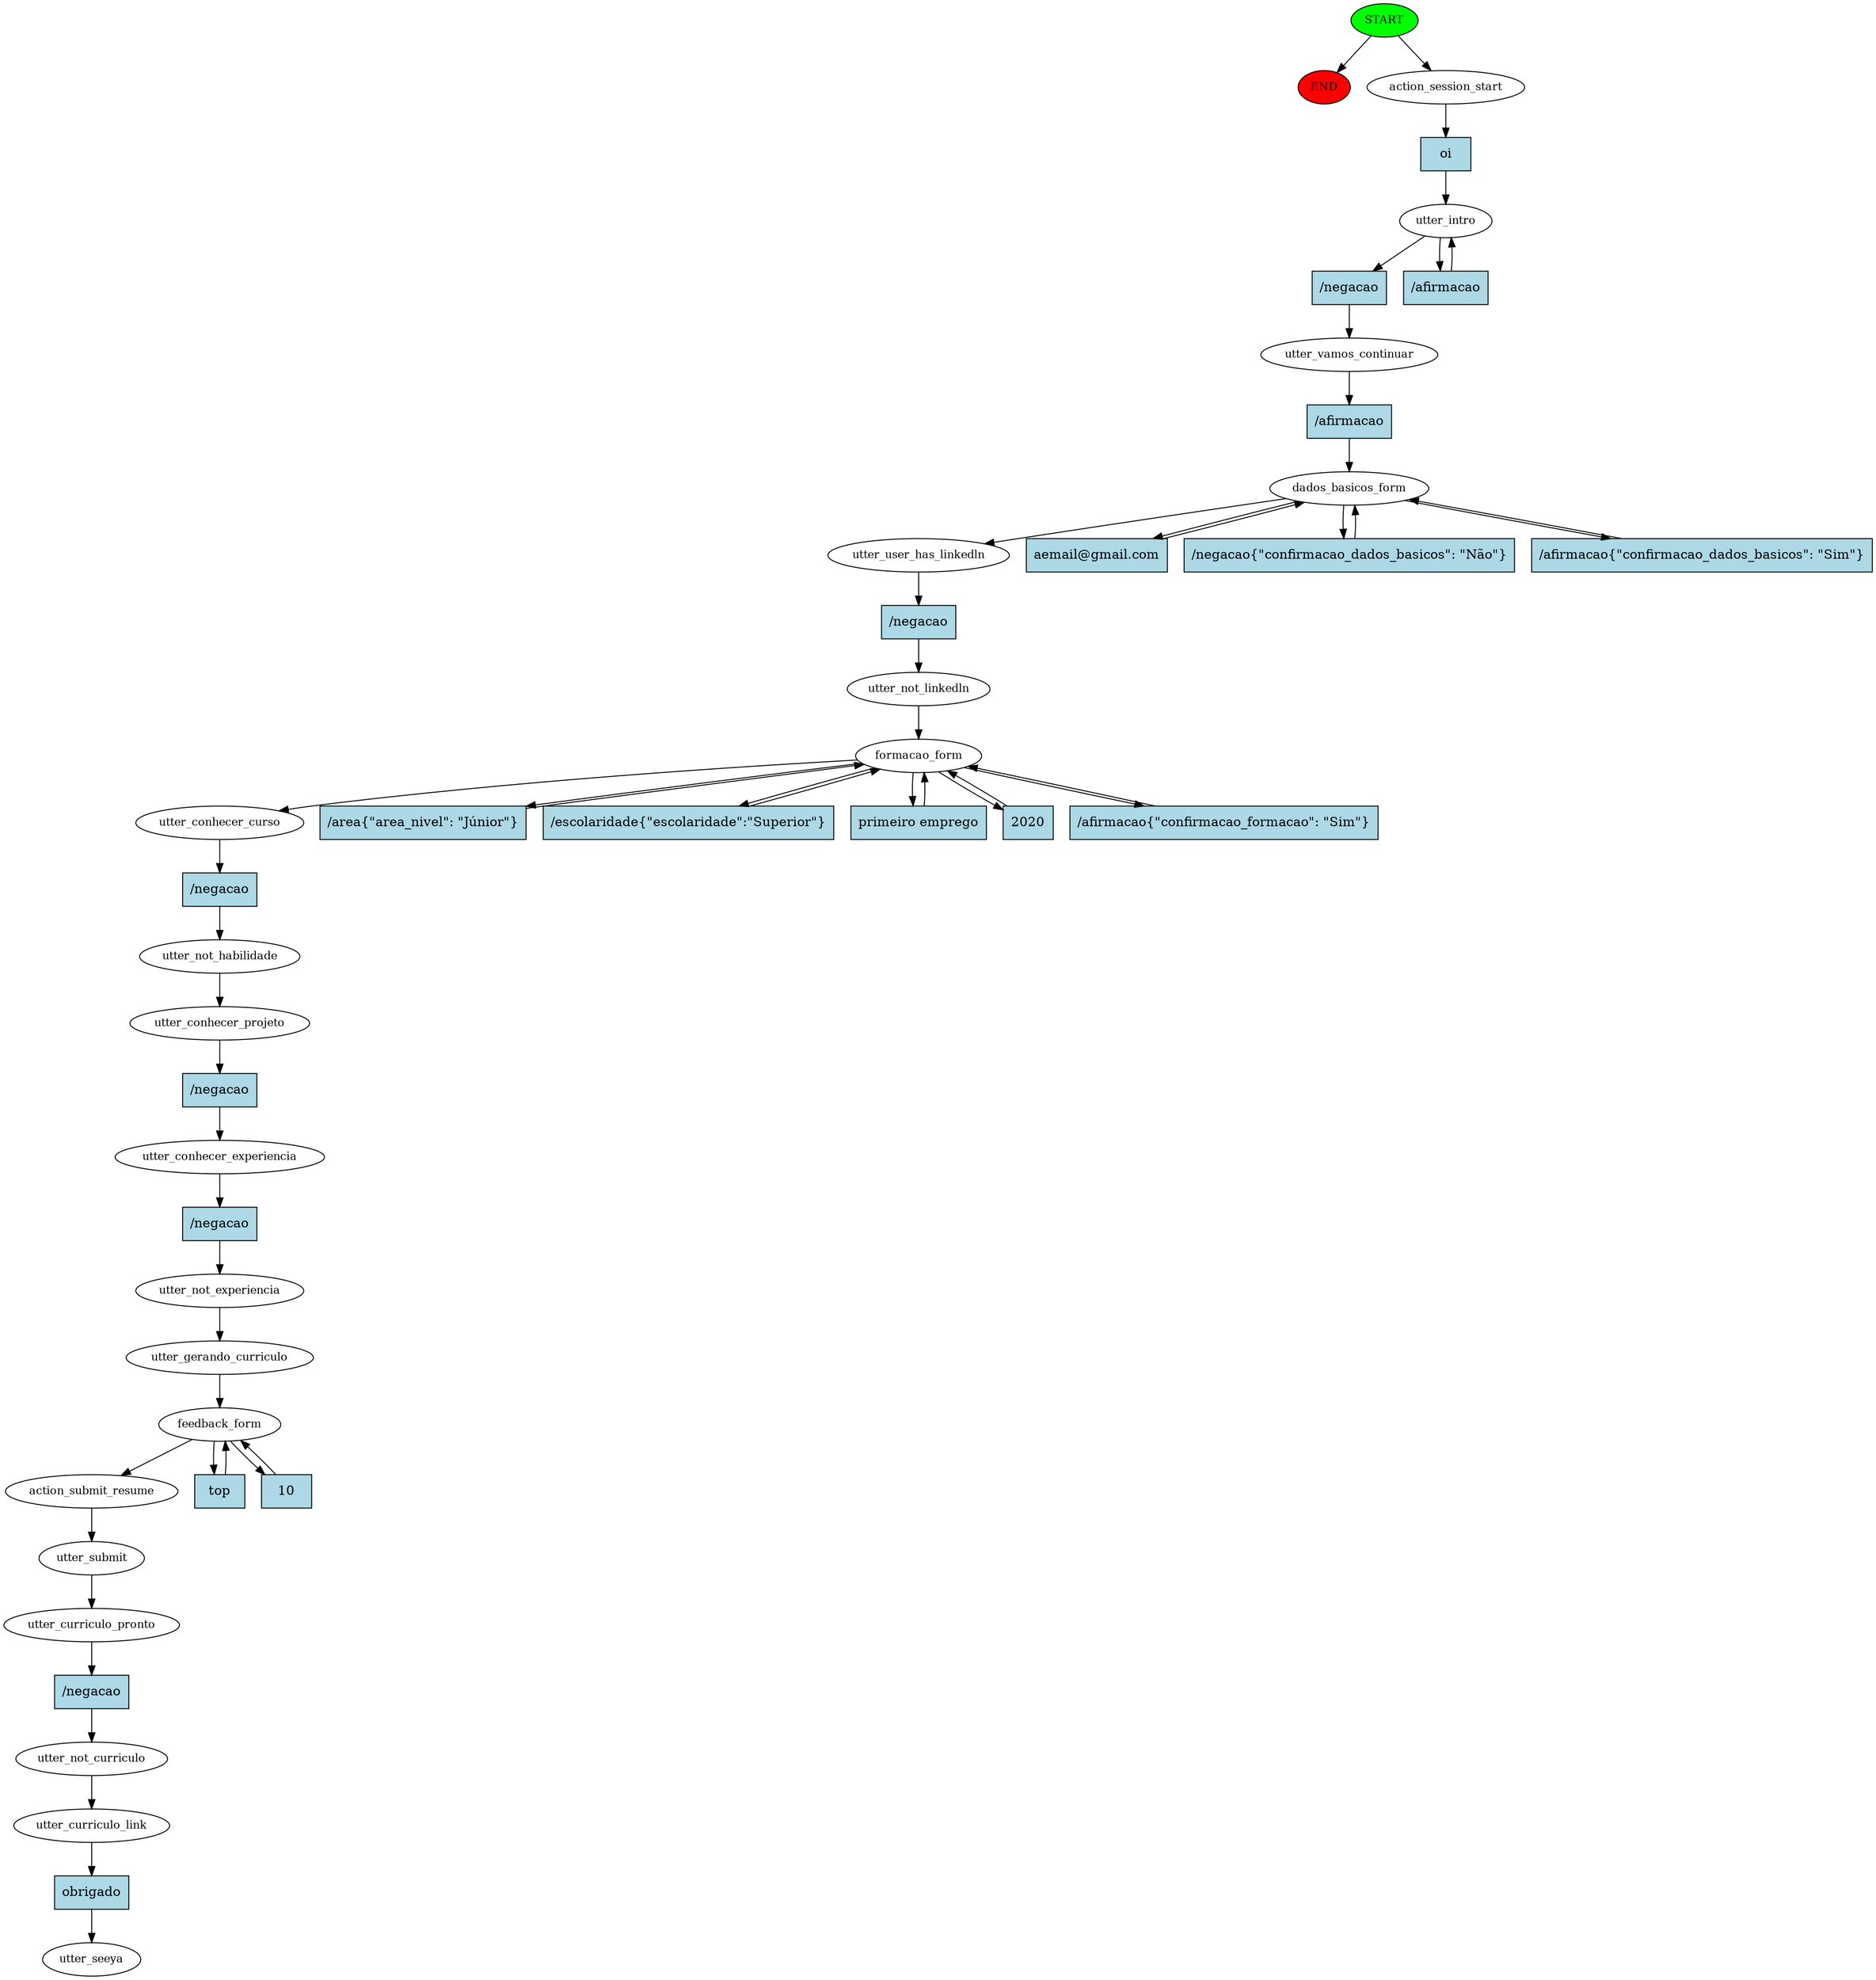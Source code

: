 digraph  {
0 [class="start active", fillcolor=green, fontsize=12, label=START, style=filled];
"-1" [class=end, fillcolor=red, fontsize=12, label=END, style=filled];
1 [class=active, fontsize=12, label=action_session_start];
2 [class=active, fontsize=12, label=utter_intro];
4 [class=active, fontsize=12, label=utter_vamos_continuar];
5 [class=active, fontsize=12, label=dados_basicos_form];
18 [class=active, fontsize=12, label=utter_user_has_linkedln];
19 [class=active, fontsize=12, label=utter_not_linkedln];
20 [class=active, fontsize=12, label=formacao_form];
29 [class=active, fontsize=12, label=utter_conhecer_curso];
30 [class=active, fontsize=12, label=utter_not_habilidade];
31 [class=active, fontsize=12, label=utter_conhecer_projeto];
32 [class=active, fontsize=12, label=utter_conhecer_experiencia];
33 [class=active, fontsize=12, label=utter_not_experiencia];
34 [class=active, fontsize=12, label=utter_gerando_curriculo];
35 [class=active, fontsize=12, label=feedback_form];
38 [class=active, fontsize=12, label=action_submit_resume];
39 [class=active, fontsize=12, label=utter_submit];
40 [class=active, fontsize=12, label=utter_curriculo_pronto];
41 [class=active, fontsize=12, label=utter_not_curriculo];
42 [class=active, fontsize=12, label=utter_curriculo_link];
43 [class="dashed active", fontsize=12, label=utter_seeya];
44 [class="intent active", fillcolor=lightblue, label=oi, shape=rect, style=filled];
45 [class="intent active", fillcolor=lightblue, label="/negacao", shape=rect, style=filled];
46 [class="intent active", fillcolor=lightblue, label="/afirmacao", shape=rect, style=filled];
47 [class="intent active", fillcolor=lightblue, label="/afirmacao", shape=rect, style=filled];
48 [class="intent active", fillcolor=lightblue, label="aemail@gmail.com", shape=rect, style=filled];
49 [class="intent active", fillcolor=lightblue, label="/negacao{\"confirmacao_dados_basicos\": \"Não\"}", shape=rect, style=filled];
50 [class="intent active", fillcolor=lightblue, label="/afirmacao{\"confirmacao_dados_basicos\": \"Sim\"}", shape=rect, style=filled];
51 [class="intent active", fillcolor=lightblue, label="/negacao", shape=rect, style=filled];
52 [class="intent active", fillcolor=lightblue, label="/area{\"area_nivel\": \"Júnior\"}", shape=rect, style=filled];
53 [class="intent active", fillcolor=lightblue, label="/escolaridade{\"escolaridade\":\"Superior\"}", shape=rect, style=filled];
54 [class="intent active", fillcolor=lightblue, label="primeiro emprego", shape=rect, style=filled];
55 [class="intent active", fillcolor=lightblue, label=2020, shape=rect, style=filled];
56 [class="intent active", fillcolor=lightblue, label="/afirmacao{\"confirmacao_formacao\": \"Sim\"}", shape=rect, style=filled];
57 [class="intent active", fillcolor=lightblue, label="/negacao", shape=rect, style=filled];
58 [class="intent active", fillcolor=lightblue, label="/negacao", shape=rect, style=filled];
59 [class="intent active", fillcolor=lightblue, label="/negacao", shape=rect, style=filled];
60 [class="intent active", fillcolor=lightblue, label=top, shape=rect, style=filled];
61 [class="intent active", fillcolor=lightblue, label=10, shape=rect, style=filled];
62 [class="intent active", fillcolor=lightblue, label="/negacao", shape=rect, style=filled];
63 [class="intent active", fillcolor=lightblue, label=obrigado, shape=rect, style=filled];
0 -> "-1"  [class="", key=NONE, label=""];
0 -> 1  [class=active, key=NONE, label=""];
1 -> 44  [class=active, key=0];
2 -> 45  [class=active, key=0];
2 -> 46  [class=active, key=0];
4 -> 47  [class=active, key=0];
5 -> 18  [class=active, key=NONE, label=""];
5 -> 48  [class=active, key=0];
5 -> 49  [class=active, key=0];
5 -> 50  [class=active, key=0];
18 -> 51  [class=active, key=0];
19 -> 20  [class=active, key=NONE, label=""];
20 -> 29  [class=active, key=NONE, label=""];
20 -> 52  [class=active, key=0];
20 -> 53  [class=active, key=0];
20 -> 54  [class=active, key=0];
20 -> 55  [class=active, key=0];
20 -> 56  [class=active, key=0];
29 -> 57  [class=active, key=0];
30 -> 31  [class=active, key=NONE, label=""];
31 -> 58  [class=active, key=0];
32 -> 59  [class=active, key=0];
33 -> 34  [class=active, key=NONE, label=""];
34 -> 35  [class=active, key=NONE, label=""];
35 -> 38  [class=active, key=NONE, label=""];
35 -> 60  [class=active, key=0];
35 -> 61  [class=active, key=0];
38 -> 39  [class=active, key=NONE, label=""];
39 -> 40  [class=active, key=NONE, label=""];
40 -> 62  [class=active, key=0];
41 -> 42  [class=active, key=NONE, label=""];
42 -> 63  [class=active, key=0];
44 -> 2  [class=active, key=0];
45 -> 4  [class=active, key=0];
46 -> 2  [class=active, key=0];
47 -> 5  [class=active, key=0];
48 -> 5  [class=active, key=0];
49 -> 5  [class=active, key=0];
50 -> 5  [class=active, key=0];
51 -> 19  [class=active, key=0];
52 -> 20  [class=active, key=0];
53 -> 20  [class=active, key=0];
54 -> 20  [class=active, key=0];
55 -> 20  [class=active, key=0];
56 -> 20  [class=active, key=0];
57 -> 30  [class=active, key=0];
58 -> 32  [class=active, key=0];
59 -> 33  [class=active, key=0];
60 -> 35  [class=active, key=0];
61 -> 35  [class=active, key=0];
62 -> 41  [class=active, key=0];
63 -> 43  [class=active, key=0];
}
